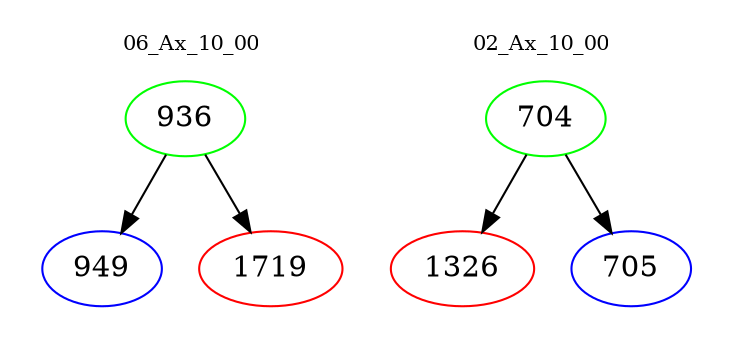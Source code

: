 digraph{
subgraph cluster_0 {
color = white
label = "06_Ax_10_00";
fontsize=10;
T0_936 [label="936", color="green"]
T0_936 -> T0_949 [color="black"]
T0_949 [label="949", color="blue"]
T0_936 -> T0_1719 [color="black"]
T0_1719 [label="1719", color="red"]
}
subgraph cluster_1 {
color = white
label = "02_Ax_10_00";
fontsize=10;
T1_704 [label="704", color="green"]
T1_704 -> T1_1326 [color="black"]
T1_1326 [label="1326", color="red"]
T1_704 -> T1_705 [color="black"]
T1_705 [label="705", color="blue"]
}
}
